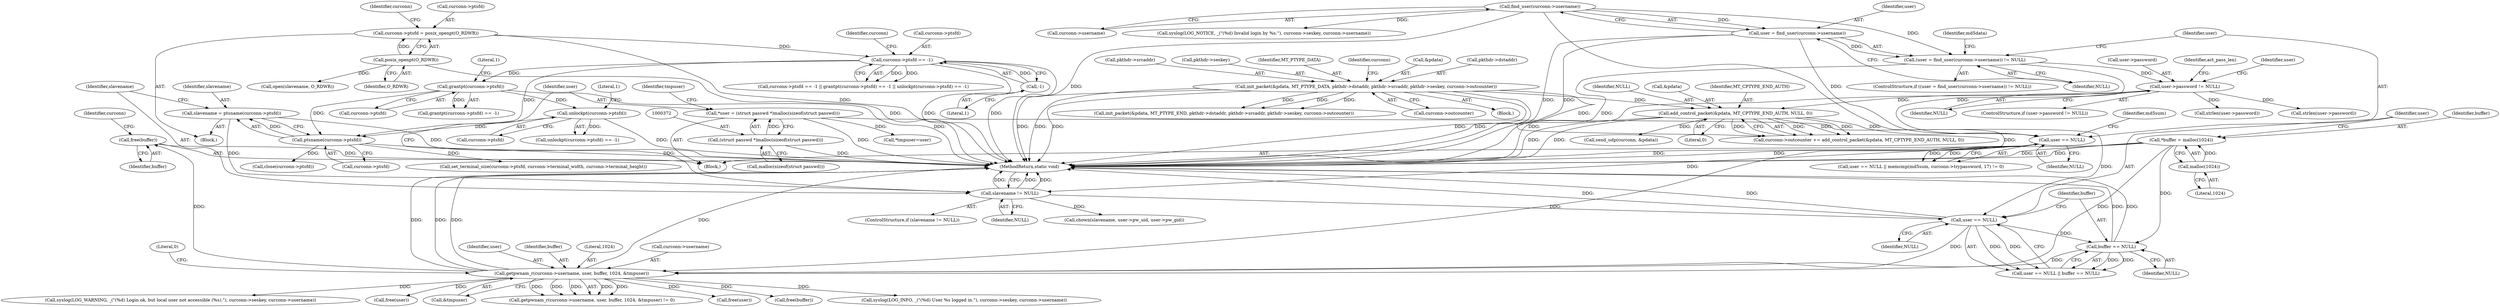 digraph "0_MAC-Telnet_b69d11727d4f0f8cf719c79e3fb700f55ca03e9a_2@pointer" {
"1000684" [label="(Call,free(buffer))"];
"1000409" [label="(Call,getpwnam_r(curconn->username, user, buffer, 1024, &tmpuser))"];
"1000142" [label="(Call,find_user(curconn->username))"];
"1000387" [label="(Call,user == NULL)"];
"1000369" [label="(Call,*user = (struct passwd *)malloc(sizeof(struct passwd)))"];
"1000371" [label="(Call,(struct passwd *)malloc(sizeof(struct passwd)))"];
"1000362" [label="(Call,slavename != NULL)"];
"1000355" [label="(Call,slavename = ptsname(curconn->ptsfd))"];
"1000357" [label="(Call,ptsname(curconn->ptsfd))"];
"1000330" [label="(Call,grantpt(curconn->ptsfd))"];
"1000322" [label="(Call,curconn->ptsfd == -1)"];
"1000314" [label="(Call,curconn->ptsfd = posix_openpt(O_RDWR))"];
"1000318" [label="(Call,posix_openpt(O_RDWR))"];
"1000326" [label="(Call,-1)"];
"1000337" [label="(Call,unlockpt(curconn->ptsfd))"];
"1000276" [label="(Call,user == NULL)"];
"1000140" [label="(Call,user = find_user(curconn->username))"];
"1000256" [label="(Call,add_control_packet(&pdata, MT_CPTYPE_END_AUTH, NULL, 0))"];
"1000236" [label="(Call,init_packet(&pdata, MT_PTYPE_DATA, pkthdr->dstaddr, pkthdr->srcaddr, pkthdr->seskey, curconn->outcounter))"];
"1000158" [label="(Call,user->password != NULL)"];
"1000139" [label="(Call,(user = find_user(curconn->username)) != NULL)"];
"1000381" [label="(Call,*buffer = malloc(1024))"];
"1000383" [label="(Call,malloc(1024))"];
"1000390" [label="(Call,buffer == NULL)"];
"1000369" [label="(Call,*user = (struct passwd *)malloc(sizeof(struct passwd)))"];
"1000371" [label="(Call,(struct passwd *)malloc(sizeof(struct passwd)))"];
"1000143" [label="(Call,curconn->username)"];
"1000420" [label="(Call,syslog(LOG_WARNING, _(\"(%d) Login ok, but local user not accessible (%s).\"), curconn->seskey, curconn->username))"];
"1000261" [label="(Literal,0)"];
"1000705" [label="(MethodReturn,static void)"];
"1000278" [label="(Identifier,NULL)"];
"1000389" [label="(Identifier,NULL)"];
"1000336" [label="(Call,unlockpt(curconn->ptsfd) == -1)"];
"1000166" [label="(Identifier,user)"];
"1000324" [label="(Identifier,curconn)"];
"1000281" [label="(Identifier,md5sum)"];
"1000315" [label="(Call,curconn->ptsfd)"];
"1000642" [label="(Call,init_packet(&pdata, MT_PTYPE_END, pkthdr->dstaddr, pkthdr->srcaddr, pkthdr->seskey, curconn->outcounter))"];
"1000685" [label="(Identifier,buffer)"];
"1000386" [label="(Call,user == NULL || buffer == NULL)"];
"1000314" [label="(Call,curconn->ptsfd = posix_openpt(O_RDWR))"];
"1000335" [label="(Literal,1)"];
"1000322" [label="(Call,curconn->ptsfd == -1)"];
"1000140" [label="(Call,user = find_user(curconn->username))"];
"1000243" [label="(Call,pkthdr->srcaddr)"];
"1000146" [label="(Identifier,NULL)"];
"1000318" [label="(Call,posix_openpt(O_RDWR))"];
"1000236" [label="(Call,init_packet(&pdata, MT_PTYPE_DATA, pkthdr->dstaddr, pkthdr->srcaddr, pkthdr->seskey, curconn->outcounter))"];
"1000342" [label="(Literal,1)"];
"1000252" [label="(Call,curconn->outcounter += add_control_packet(&pdata, MT_CPTYPE_END_AUTH, NULL, 0))"];
"1000377" [label="(Call,*tmpuser=user)"];
"1000365" [label="(Block,)"];
"1000390" [label="(Call,buffer == NULL)"];
"1000337" [label="(Call,unlockpt(curconn->ptsfd))"];
"1000545" [label="(Call,close(curconn->ptsfd))"];
"1000383" [label="(Call,malloc(1024))"];
"1000384" [label="(Literal,1024)"];
"1000410" [label="(Call,curconn->username)"];
"1000260" [label="(Identifier,NULL)"];
"1000435" [label="(Call,free(user))"];
"1000416" [label="(Call,&tmpuser)"];
"1000330" [label="(Call,grantpt(curconn->ptsfd))"];
"1000159" [label="(Call,user->password)"];
"1000684" [label="(Call,free(buffer))"];
"1000162" [label="(Identifier,NULL)"];
"1000415" [label="(Literal,1024)"];
"1000257" [label="(Call,&pdata)"];
"1000388" [label="(Identifier,user)"];
"1000408" [label="(Call,getpwnam_r(curconn->username, user, buffer, 1024, &tmpuser) != 0)"];
"1000409" [label="(Call,getpwnam_r(curconn->username, user, buffer, 1024, &tmpuser))"];
"1000381" [label="(Call,*buffer = malloc(1024))"];
"1000262" [label="(Call,send_udp(curconn, &pdata))"];
"1000130" [label="(Block,)"];
"1000288" [label="(Call,syslog(LOG_NOTICE, _(\"(%d) Invalid login by %s.\"), curconn->seskey, curconn->username))"];
"1000370" [label="(Identifier,user)"];
"1000277" [label="(Identifier,user)"];
"1000157" [label="(ControlStructure,if (user->password != NULL))"];
"1000150" [label="(Identifier,md5data)"];
"1000682" [label="(Call,free(user))"];
"1000276" [label="(Call,user == NULL)"];
"1000392" [label="(Identifier,NULL)"];
"1000323" [label="(Call,curconn->ptsfd)"];
"1000249" [label="(Call,curconn->outcounter)"];
"1000174" [label="(Call,strlen(user->password))"];
"1000327" [label="(Literal,1)"];
"1000141" [label="(Identifier,user)"];
"1000452" [label="(Call,open(slavename, O_RDWR))"];
"1000440" [label="(Call,chown(slavename, user->pw_uid, user->pw_gid))"];
"1000378" [label="(Identifier,tmpuser)"];
"1000173" [label="(Identifier,act_pass_len)"];
"1000361" [label="(ControlStructure,if (slavename != NULL))"];
"1000391" [label="(Identifier,buffer)"];
"1000364" [label="(Identifier,NULL)"];
"1000246" [label="(Call,pkthdr->seskey)"];
"1000158" [label="(Call,user->password != NULL)"];
"1000321" [label="(Call,curconn->ptsfd == -1 || grantpt(curconn->ptsfd) == -1 || unlockpt(curconn->ptsfd) == -1)"];
"1000373" [label="(Call,malloc(sizeof(struct passwd)))"];
"1000139" [label="(Call,(user = find_user(curconn->username)) != NULL)"];
"1000319" [label="(Identifier,O_RDWR)"];
"1000387" [label="(Call,user == NULL)"];
"1000326" [label="(Call,-1)"];
"1000331" [label="(Call,curconn->ptsfd)"];
"1000357" [label="(Call,ptsname(curconn->ptsfd))"];
"1000418" [label="(Literal,0)"];
"1000437" [label="(Call,free(buffer))"];
"1000363" [label="(Identifier,slavename)"];
"1000239" [label="(Identifier,MT_PTYPE_DATA)"];
"1000413" [label="(Identifier,user)"];
"1000275" [label="(Call,user == NULL || memcmp(md5sum, curconn->trypassword, 17) != 0)"];
"1000142" [label="(Call,find_user(curconn->username))"];
"1000382" [label="(Identifier,buffer)"];
"1000338" [label="(Call,curconn->ptsfd)"];
"1000414" [label="(Identifier,buffer)"];
"1000254" [label="(Identifier,curconn)"];
"1000362" [label="(Call,slavename != NULL)"];
"1000358" [label="(Call,curconn->ptsfd)"];
"1000355" [label="(Call,slavename = ptsname(curconn->ptsfd))"];
"1000237" [label="(Call,&pdata)"];
"1000329" [label="(Call,grantpt(curconn->ptsfd) == -1)"];
"1000332" [label="(Identifier,curconn)"];
"1000168" [label="(Call,strlen(user->password))"];
"1000138" [label="(ControlStructure,if ((user = find_user(curconn->username)) != NULL))"];
"1000256" [label="(Call,add_control_packet(&pdata, MT_CPTYPE_END_AUTH, NULL, 0))"];
"1000259" [label="(Identifier,MT_CPTYPE_END_AUTH)"];
"1000688" [label="(Identifier,curconn)"];
"1000488" [label="(Call,syslog(LOG_INFO, _(\"(%d) User %s logged in.\"), curconn->seskey, curconn->username))"];
"1000356" [label="(Identifier,slavename)"];
"1000147" [label="(Block,)"];
"1000240" [label="(Call,pkthdr->dstaddr)"];
"1000695" [label="(Call,set_terminal_size(curconn->ptsfd, curconn->terminal_width, curconn->terminal_height))"];
"1000684" -> "1000365"  [label="AST: "];
"1000684" -> "1000685"  [label="CFG: "];
"1000685" -> "1000684"  [label="AST: "];
"1000688" -> "1000684"  [label="CFG: "];
"1000684" -> "1000705"  [label="DDG: "];
"1000409" -> "1000684"  [label="DDG: "];
"1000409" -> "1000408"  [label="AST: "];
"1000409" -> "1000416"  [label="CFG: "];
"1000410" -> "1000409"  [label="AST: "];
"1000413" -> "1000409"  [label="AST: "];
"1000414" -> "1000409"  [label="AST: "];
"1000415" -> "1000409"  [label="AST: "];
"1000416" -> "1000409"  [label="AST: "];
"1000418" -> "1000409"  [label="CFG: "];
"1000409" -> "1000705"  [label="DDG: "];
"1000409" -> "1000705"  [label="DDG: "];
"1000409" -> "1000705"  [label="DDG: "];
"1000409" -> "1000705"  [label="DDG: "];
"1000409" -> "1000408"  [label="DDG: "];
"1000409" -> "1000408"  [label="DDG: "];
"1000409" -> "1000408"  [label="DDG: "];
"1000409" -> "1000408"  [label="DDG: "];
"1000409" -> "1000408"  [label="DDG: "];
"1000142" -> "1000409"  [label="DDG: "];
"1000387" -> "1000409"  [label="DDG: "];
"1000381" -> "1000409"  [label="DDG: "];
"1000390" -> "1000409"  [label="DDG: "];
"1000409" -> "1000420"  [label="DDG: "];
"1000409" -> "1000435"  [label="DDG: "];
"1000409" -> "1000437"  [label="DDG: "];
"1000409" -> "1000488"  [label="DDG: "];
"1000409" -> "1000682"  [label="DDG: "];
"1000142" -> "1000140"  [label="AST: "];
"1000142" -> "1000143"  [label="CFG: "];
"1000143" -> "1000142"  [label="AST: "];
"1000140" -> "1000142"  [label="CFG: "];
"1000142" -> "1000705"  [label="DDG: "];
"1000142" -> "1000139"  [label="DDG: "];
"1000142" -> "1000140"  [label="DDG: "];
"1000142" -> "1000288"  [label="DDG: "];
"1000387" -> "1000386"  [label="AST: "];
"1000387" -> "1000389"  [label="CFG: "];
"1000388" -> "1000387"  [label="AST: "];
"1000389" -> "1000387"  [label="AST: "];
"1000391" -> "1000387"  [label="CFG: "];
"1000386" -> "1000387"  [label="CFG: "];
"1000387" -> "1000705"  [label="DDG: "];
"1000387" -> "1000705"  [label="DDG: "];
"1000387" -> "1000386"  [label="DDG: "];
"1000387" -> "1000386"  [label="DDG: "];
"1000369" -> "1000387"  [label="DDG: "];
"1000362" -> "1000387"  [label="DDG: "];
"1000387" -> "1000390"  [label="DDG: "];
"1000369" -> "1000365"  [label="AST: "];
"1000369" -> "1000371"  [label="CFG: "];
"1000370" -> "1000369"  [label="AST: "];
"1000371" -> "1000369"  [label="AST: "];
"1000378" -> "1000369"  [label="CFG: "];
"1000369" -> "1000705"  [label="DDG: "];
"1000371" -> "1000369"  [label="DDG: "];
"1000369" -> "1000377"  [label="DDG: "];
"1000371" -> "1000373"  [label="CFG: "];
"1000372" -> "1000371"  [label="AST: "];
"1000373" -> "1000371"  [label="AST: "];
"1000371" -> "1000705"  [label="DDG: "];
"1000362" -> "1000361"  [label="AST: "];
"1000362" -> "1000364"  [label="CFG: "];
"1000363" -> "1000362"  [label="AST: "];
"1000364" -> "1000362"  [label="AST: "];
"1000370" -> "1000362"  [label="CFG: "];
"1000705" -> "1000362"  [label="CFG: "];
"1000362" -> "1000705"  [label="DDG: "];
"1000362" -> "1000705"  [label="DDG: "];
"1000362" -> "1000705"  [label="DDG: "];
"1000355" -> "1000362"  [label="DDG: "];
"1000276" -> "1000362"  [label="DDG: "];
"1000362" -> "1000440"  [label="DDG: "];
"1000355" -> "1000130"  [label="AST: "];
"1000355" -> "1000357"  [label="CFG: "];
"1000356" -> "1000355"  [label="AST: "];
"1000357" -> "1000355"  [label="AST: "];
"1000363" -> "1000355"  [label="CFG: "];
"1000355" -> "1000705"  [label="DDG: "];
"1000357" -> "1000355"  [label="DDG: "];
"1000357" -> "1000358"  [label="CFG: "];
"1000358" -> "1000357"  [label="AST: "];
"1000357" -> "1000705"  [label="DDG: "];
"1000330" -> "1000357"  [label="DDG: "];
"1000337" -> "1000357"  [label="DDG: "];
"1000322" -> "1000357"  [label="DDG: "];
"1000357" -> "1000545"  [label="DDG: "];
"1000357" -> "1000695"  [label="DDG: "];
"1000330" -> "1000329"  [label="AST: "];
"1000330" -> "1000331"  [label="CFG: "];
"1000331" -> "1000330"  [label="AST: "];
"1000335" -> "1000330"  [label="CFG: "];
"1000330" -> "1000705"  [label="DDG: "];
"1000330" -> "1000329"  [label="DDG: "];
"1000322" -> "1000330"  [label="DDG: "];
"1000330" -> "1000337"  [label="DDG: "];
"1000322" -> "1000321"  [label="AST: "];
"1000322" -> "1000326"  [label="CFG: "];
"1000323" -> "1000322"  [label="AST: "];
"1000326" -> "1000322"  [label="AST: "];
"1000332" -> "1000322"  [label="CFG: "];
"1000321" -> "1000322"  [label="CFG: "];
"1000322" -> "1000705"  [label="DDG: "];
"1000322" -> "1000705"  [label="DDG: "];
"1000322" -> "1000321"  [label="DDG: "];
"1000322" -> "1000321"  [label="DDG: "];
"1000314" -> "1000322"  [label="DDG: "];
"1000326" -> "1000322"  [label="DDG: "];
"1000314" -> "1000130"  [label="AST: "];
"1000314" -> "1000318"  [label="CFG: "];
"1000315" -> "1000314"  [label="AST: "];
"1000318" -> "1000314"  [label="AST: "];
"1000324" -> "1000314"  [label="CFG: "];
"1000314" -> "1000705"  [label="DDG: "];
"1000318" -> "1000314"  [label="DDG: "];
"1000318" -> "1000319"  [label="CFG: "];
"1000319" -> "1000318"  [label="AST: "];
"1000318" -> "1000705"  [label="DDG: "];
"1000318" -> "1000452"  [label="DDG: "];
"1000326" -> "1000327"  [label="CFG: "];
"1000327" -> "1000326"  [label="AST: "];
"1000337" -> "1000336"  [label="AST: "];
"1000337" -> "1000338"  [label="CFG: "];
"1000338" -> "1000337"  [label="AST: "];
"1000342" -> "1000337"  [label="CFG: "];
"1000337" -> "1000705"  [label="DDG: "];
"1000337" -> "1000336"  [label="DDG: "];
"1000276" -> "1000275"  [label="AST: "];
"1000276" -> "1000278"  [label="CFG: "];
"1000277" -> "1000276"  [label="AST: "];
"1000278" -> "1000276"  [label="AST: "];
"1000281" -> "1000276"  [label="CFG: "];
"1000275" -> "1000276"  [label="CFG: "];
"1000276" -> "1000705"  [label="DDG: "];
"1000276" -> "1000705"  [label="DDG: "];
"1000276" -> "1000275"  [label="DDG: "];
"1000276" -> "1000275"  [label="DDG: "];
"1000140" -> "1000276"  [label="DDG: "];
"1000256" -> "1000276"  [label="DDG: "];
"1000139" -> "1000276"  [label="DDG: "];
"1000140" -> "1000139"  [label="AST: "];
"1000141" -> "1000140"  [label="AST: "];
"1000146" -> "1000140"  [label="CFG: "];
"1000140" -> "1000705"  [label="DDG: "];
"1000140" -> "1000705"  [label="DDG: "];
"1000140" -> "1000139"  [label="DDG: "];
"1000256" -> "1000252"  [label="AST: "];
"1000256" -> "1000261"  [label="CFG: "];
"1000257" -> "1000256"  [label="AST: "];
"1000259" -> "1000256"  [label="AST: "];
"1000260" -> "1000256"  [label="AST: "];
"1000261" -> "1000256"  [label="AST: "];
"1000252" -> "1000256"  [label="CFG: "];
"1000256" -> "1000705"  [label="DDG: "];
"1000256" -> "1000705"  [label="DDG: "];
"1000256" -> "1000252"  [label="DDG: "];
"1000256" -> "1000252"  [label="DDG: "];
"1000256" -> "1000252"  [label="DDG: "];
"1000256" -> "1000252"  [label="DDG: "];
"1000236" -> "1000256"  [label="DDG: "];
"1000158" -> "1000256"  [label="DDG: "];
"1000256" -> "1000262"  [label="DDG: "];
"1000236" -> "1000147"  [label="AST: "];
"1000236" -> "1000249"  [label="CFG: "];
"1000237" -> "1000236"  [label="AST: "];
"1000239" -> "1000236"  [label="AST: "];
"1000240" -> "1000236"  [label="AST: "];
"1000243" -> "1000236"  [label="AST: "];
"1000246" -> "1000236"  [label="AST: "];
"1000249" -> "1000236"  [label="AST: "];
"1000254" -> "1000236"  [label="CFG: "];
"1000236" -> "1000705"  [label="DDG: "];
"1000236" -> "1000705"  [label="DDG: "];
"1000236" -> "1000705"  [label="DDG: "];
"1000236" -> "1000705"  [label="DDG: "];
"1000236" -> "1000705"  [label="DDG: "];
"1000236" -> "1000252"  [label="DDG: "];
"1000236" -> "1000642"  [label="DDG: "];
"1000236" -> "1000642"  [label="DDG: "];
"1000236" -> "1000642"  [label="DDG: "];
"1000158" -> "1000157"  [label="AST: "];
"1000158" -> "1000162"  [label="CFG: "];
"1000159" -> "1000158"  [label="AST: "];
"1000162" -> "1000158"  [label="AST: "];
"1000166" -> "1000158"  [label="CFG: "];
"1000173" -> "1000158"  [label="CFG: "];
"1000158" -> "1000705"  [label="DDG: "];
"1000139" -> "1000158"  [label="DDG: "];
"1000158" -> "1000168"  [label="DDG: "];
"1000158" -> "1000174"  [label="DDG: "];
"1000139" -> "1000138"  [label="AST: "];
"1000139" -> "1000146"  [label="CFG: "];
"1000146" -> "1000139"  [label="AST: "];
"1000150" -> "1000139"  [label="CFG: "];
"1000277" -> "1000139"  [label="CFG: "];
"1000139" -> "1000705"  [label="DDG: "];
"1000381" -> "1000365"  [label="AST: "];
"1000381" -> "1000383"  [label="CFG: "];
"1000382" -> "1000381"  [label="AST: "];
"1000383" -> "1000381"  [label="AST: "];
"1000388" -> "1000381"  [label="CFG: "];
"1000381" -> "1000705"  [label="DDG: "];
"1000381" -> "1000705"  [label="DDG: "];
"1000383" -> "1000381"  [label="DDG: "];
"1000381" -> "1000390"  [label="DDG: "];
"1000383" -> "1000384"  [label="CFG: "];
"1000384" -> "1000383"  [label="AST: "];
"1000390" -> "1000386"  [label="AST: "];
"1000390" -> "1000392"  [label="CFG: "];
"1000391" -> "1000390"  [label="AST: "];
"1000392" -> "1000390"  [label="AST: "];
"1000386" -> "1000390"  [label="CFG: "];
"1000390" -> "1000705"  [label="DDG: "];
"1000390" -> "1000705"  [label="DDG: "];
"1000390" -> "1000386"  [label="DDG: "];
"1000390" -> "1000386"  [label="DDG: "];
}

